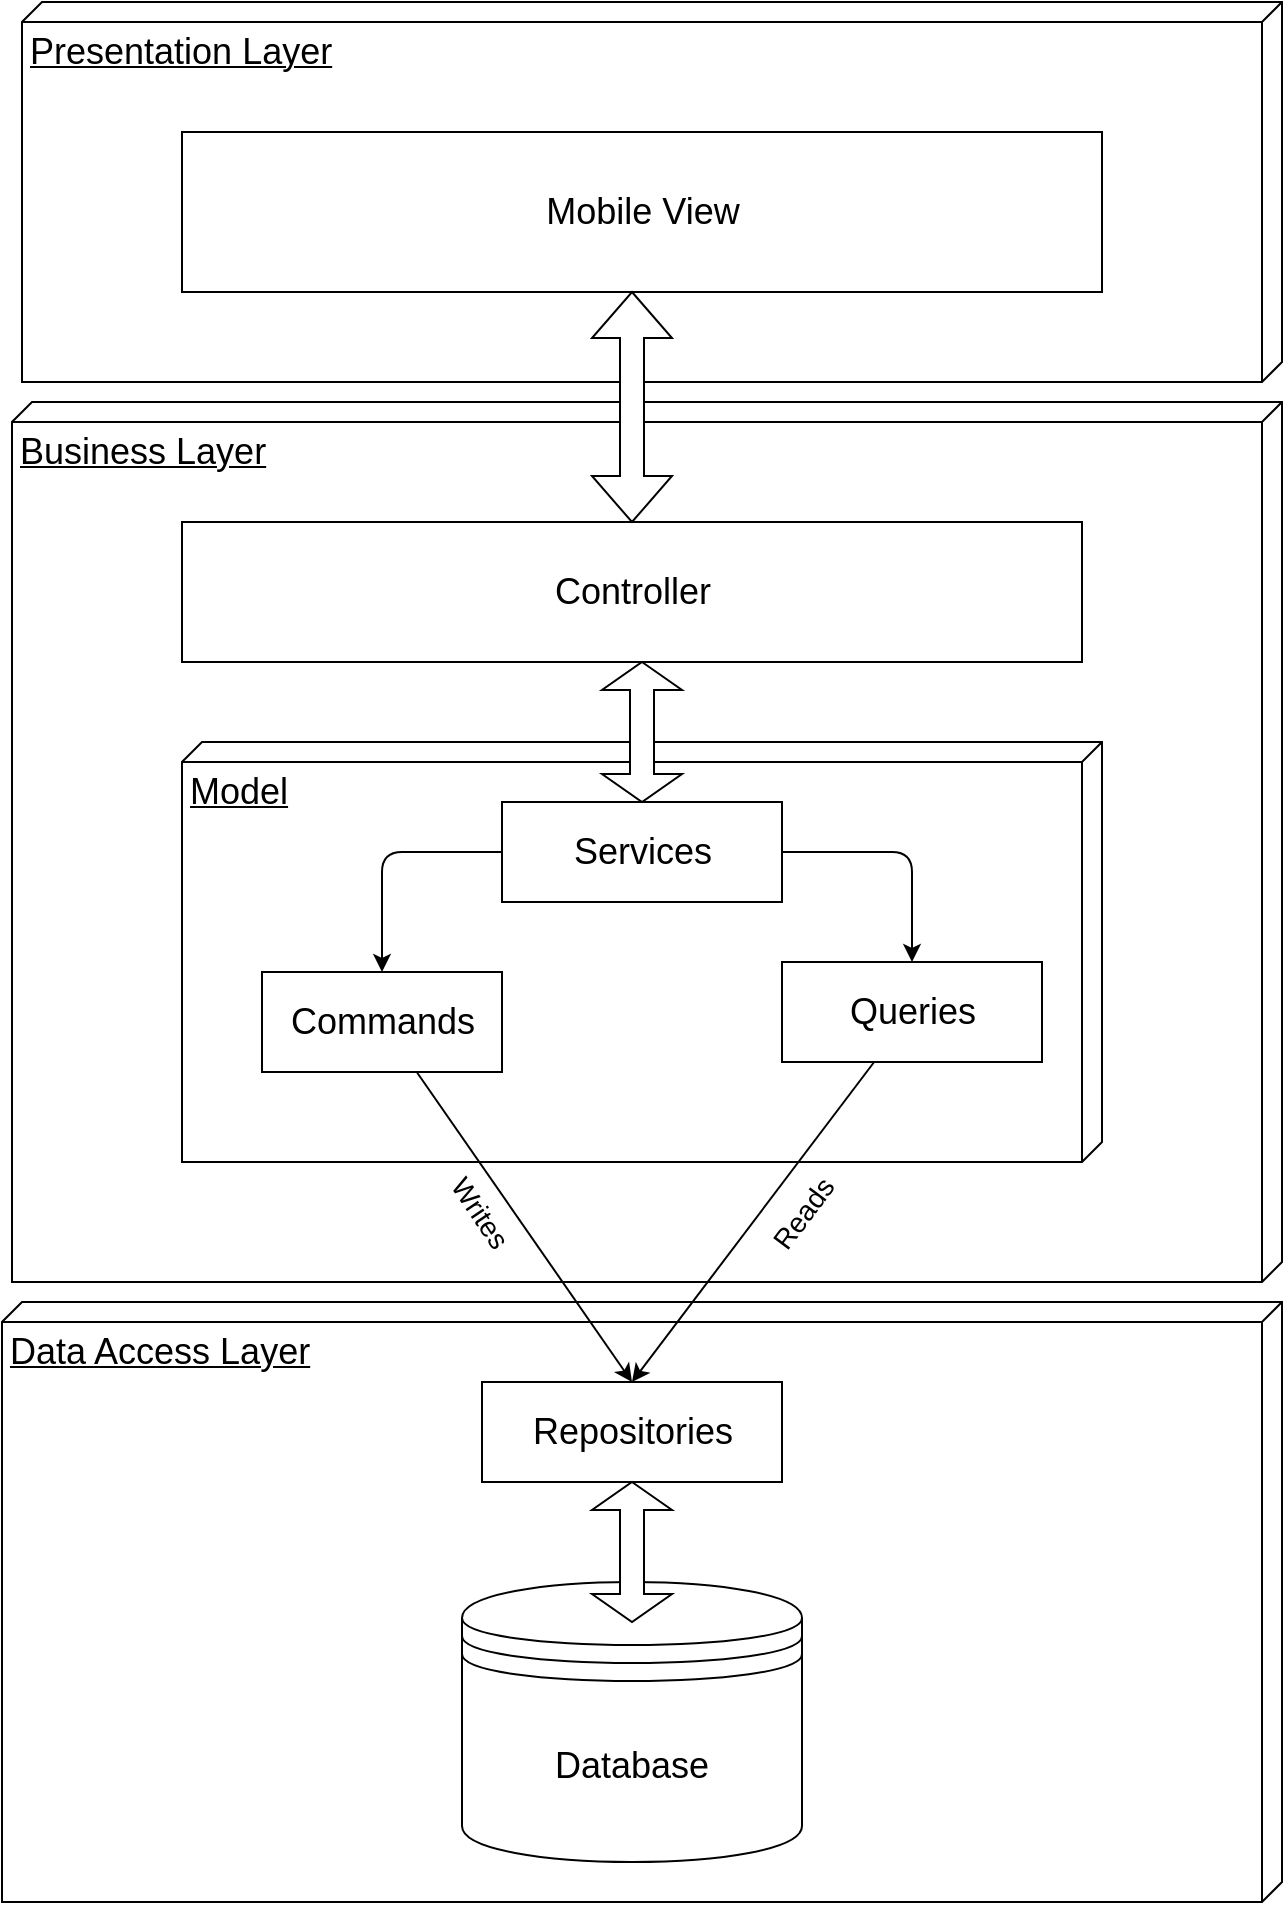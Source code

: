 <mxfile>
    <diagram id="AYj9l1i7pZsedFmrLGmo" name="Page-1">
        <mxGraphModel dx="1146" dy="604" grid="1" gridSize="10" guides="1" tooltips="1" connect="1" arrows="1" fold="1" page="1" pageScale="1" pageWidth="850" pageHeight="1100" math="0" shadow="0">
            <root>
                <mxCell id="0"/>
                <mxCell id="1" parent="0"/>
                <mxCell id="6" value="&lt;font style=&quot;font-size: 18px;&quot;&gt;Presentation Layer&lt;/font&gt;" style="verticalAlign=top;align=left;spacingTop=8;spacingLeft=2;spacingRight=12;shape=cube;size=10;direction=south;fontStyle=4;html=1;" parent="1" vertex="1">
                    <mxGeometry x="110" y="40" width="630" height="190" as="geometry"/>
                </mxCell>
                <mxCell id="7" value="Mobile View" style="html=1;fontSize=18;" vertex="1" parent="1">
                    <mxGeometry x="190" y="105" width="460" height="80" as="geometry"/>
                </mxCell>
                <mxCell id="9" value="Business Layer" style="verticalAlign=top;align=left;spacingTop=8;spacingLeft=2;spacingRight=12;shape=cube;size=10;direction=south;fontStyle=4;html=1;fontSize=18;" vertex="1" parent="1">
                    <mxGeometry x="105" y="240" width="635" height="440" as="geometry"/>
                </mxCell>
                <mxCell id="10" value="Controller" style="html=1;fontSize=18;" vertex="1" parent="1">
                    <mxGeometry x="190" y="300" width="450" height="70" as="geometry"/>
                </mxCell>
                <mxCell id="11" value="Model" style="verticalAlign=top;align=left;spacingTop=8;spacingLeft=2;spacingRight=12;shape=cube;size=10;direction=south;fontStyle=4;html=1;fontSize=18;" vertex="1" parent="1">
                    <mxGeometry x="190" y="410" width="460" height="210" as="geometry"/>
                </mxCell>
                <mxCell id="24" style="edgeStyle=none;html=1;entryX=0.5;entryY=0;entryDx=0;entryDy=0;fontSize=18;exitX=0;exitY=0.5;exitDx=0;exitDy=0;" edge="1" parent="1" source="12" target="13">
                    <mxGeometry relative="1" as="geometry">
                        <Array as="points">
                            <mxPoint x="290" y="465"/>
                        </Array>
                    </mxGeometry>
                </mxCell>
                <mxCell id="26" style="edgeStyle=none;html=1;entryX=0.5;entryY=0;entryDx=0;entryDy=0;fontSize=18;exitX=1;exitY=0.5;exitDx=0;exitDy=0;" edge="1" parent="1" source="12" target="14">
                    <mxGeometry relative="1" as="geometry">
                        <Array as="points">
                            <mxPoint x="555" y="465"/>
                        </Array>
                    </mxGeometry>
                </mxCell>
                <mxCell id="12" value="Services" style="html=1;fontSize=18;" vertex="1" parent="1">
                    <mxGeometry x="350" y="440" width="140" height="50" as="geometry"/>
                </mxCell>
                <mxCell id="13" value="Commands" style="html=1;fontSize=18;" vertex="1" parent="1">
                    <mxGeometry x="230" y="525" width="120" height="50" as="geometry"/>
                </mxCell>
                <mxCell id="14" value="Queries" style="html=1;fontSize=18;" vertex="1" parent="1">
                    <mxGeometry x="490" y="520" width="130" height="50" as="geometry"/>
                </mxCell>
                <mxCell id="16" value="Data Access Layer" style="verticalAlign=top;align=left;spacingTop=8;spacingLeft=2;spacingRight=12;shape=cube;size=10;direction=south;fontStyle=4;html=1;fontSize=18;" vertex="1" parent="1">
                    <mxGeometry x="100" y="690" width="640" height="300" as="geometry"/>
                </mxCell>
                <mxCell id="17" value="Repositories" style="html=1;fontSize=18;" vertex="1" parent="1">
                    <mxGeometry x="340" y="730" width="150" height="50" as="geometry"/>
                </mxCell>
                <mxCell id="19" value="Database" style="shape=datastore;whiteSpace=wrap;html=1;fontSize=18;" vertex="1" parent="1">
                    <mxGeometry x="330" y="830" width="170" height="140" as="geometry"/>
                </mxCell>
                <mxCell id="20" value="" style="shape=doubleArrow;direction=south;whiteSpace=wrap;html=1;fontSize=18;" vertex="1" parent="1">
                    <mxGeometry x="395" y="780" width="40" height="70" as="geometry"/>
                </mxCell>
                <mxCell id="22" style="edgeStyle=none;html=1;entryX=0.5;entryY=0;entryDx=0;entryDy=0;fontSize=18;" edge="1" parent="1" source="13" target="17">
                    <mxGeometry relative="1" as="geometry"/>
                </mxCell>
                <mxCell id="23" style="edgeStyle=none;html=1;entryX=0.5;entryY=0;entryDx=0;entryDy=0;fontSize=18;" edge="1" parent="1" source="14" target="17">
                    <mxGeometry relative="1" as="geometry"/>
                </mxCell>
                <mxCell id="27" value="" style="shape=doubleArrow;direction=south;whiteSpace=wrap;html=1;fontSize=18;" vertex="1" parent="1">
                    <mxGeometry x="400" y="370" width="40" height="70" as="geometry"/>
                </mxCell>
                <mxCell id="28" value="" style="shape=doubleArrow;direction=south;whiteSpace=wrap;html=1;fontSize=18;" vertex="1" parent="1">
                    <mxGeometry x="395" y="185" width="40" height="115" as="geometry"/>
                </mxCell>
                <mxCell id="31" value="&lt;font style=&quot;font-size: 14px;&quot;&gt;Writes&lt;/font&gt;" style="text;html=1;strokeColor=none;fillColor=none;align=center;verticalAlign=middle;whiteSpace=wrap;rounded=0;fontSize=18;rotation=56;" vertex="1" parent="1">
                    <mxGeometry x="310" y="630" width="60" height="30" as="geometry"/>
                </mxCell>
                <mxCell id="32" value="&lt;font style=&quot;font-size: 14px;&quot;&gt;Reads&lt;/font&gt;" style="text;html=1;strokeColor=none;fillColor=none;align=center;verticalAlign=middle;whiteSpace=wrap;rounded=0;fontSize=18;rotation=-53.2;" vertex="1" parent="1">
                    <mxGeometry x="470" y="630" width="60" height="30" as="geometry"/>
                </mxCell>
            </root>
        </mxGraphModel>
    </diagram>
</mxfile>